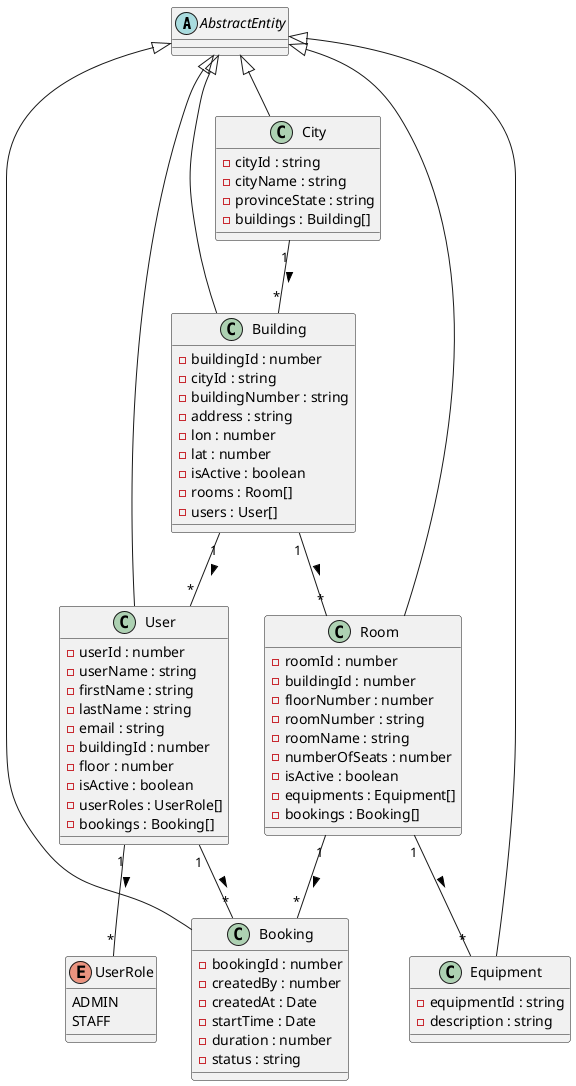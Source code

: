 @startuml

' Abstract class
abstract class AbstractEntity {
}

' Enum for UserRole
enum UserRole {
    ADMIN
    STAFF
}

' Class definitions
class User extends AbstractEntity {
    -userId : number
    -userName : string
    -firstName : string
    -lastName : string
    -email : string
    -buildingId : number
    -floor : number
    -isActive : boolean
    -userRoles : UserRole[]
    -bookings : Booking[]
}

class Room extends AbstractEntity {
    -roomId : number
    -buildingId : number
    -floorNumber : number
    -roomNumber : string
    -roomName : string
    -numberOfSeats : number
    -isActive : boolean
    -equipments : Equipment[]
    -bookings : Booking[]
}

class Equipment extends AbstractEntity {
    -equipmentId : string
    -description : string
}

class City extends AbstractEntity {
    -cityId : string
    -cityName : string
    -provinceState : string
    -buildings : Building[]
}

class Building extends AbstractEntity {
    -buildingId : number
    -cityId : string
    -buildingNumber : string
    -address : string
    -lon : number
    -lat : number
    -isActive : boolean
    -rooms : Room[]
    -users : User[]
}

class Booking extends AbstractEntity {
    -bookingId : number
    -createdBy : number
    -createdAt : Date
    -startTime : Date
    -duration : number
    -status : string
}

' Relationships
User "1" -- "*" UserRole : >
User "1" -- "*" Booking : >
Room "1" -- "*" Equipment : >
Room "1" -- "*" Booking : >
City "1" -- "*" Building : >
Building "1" -- "*" Room : >
Building "1" -- "*" User : >

@enduml